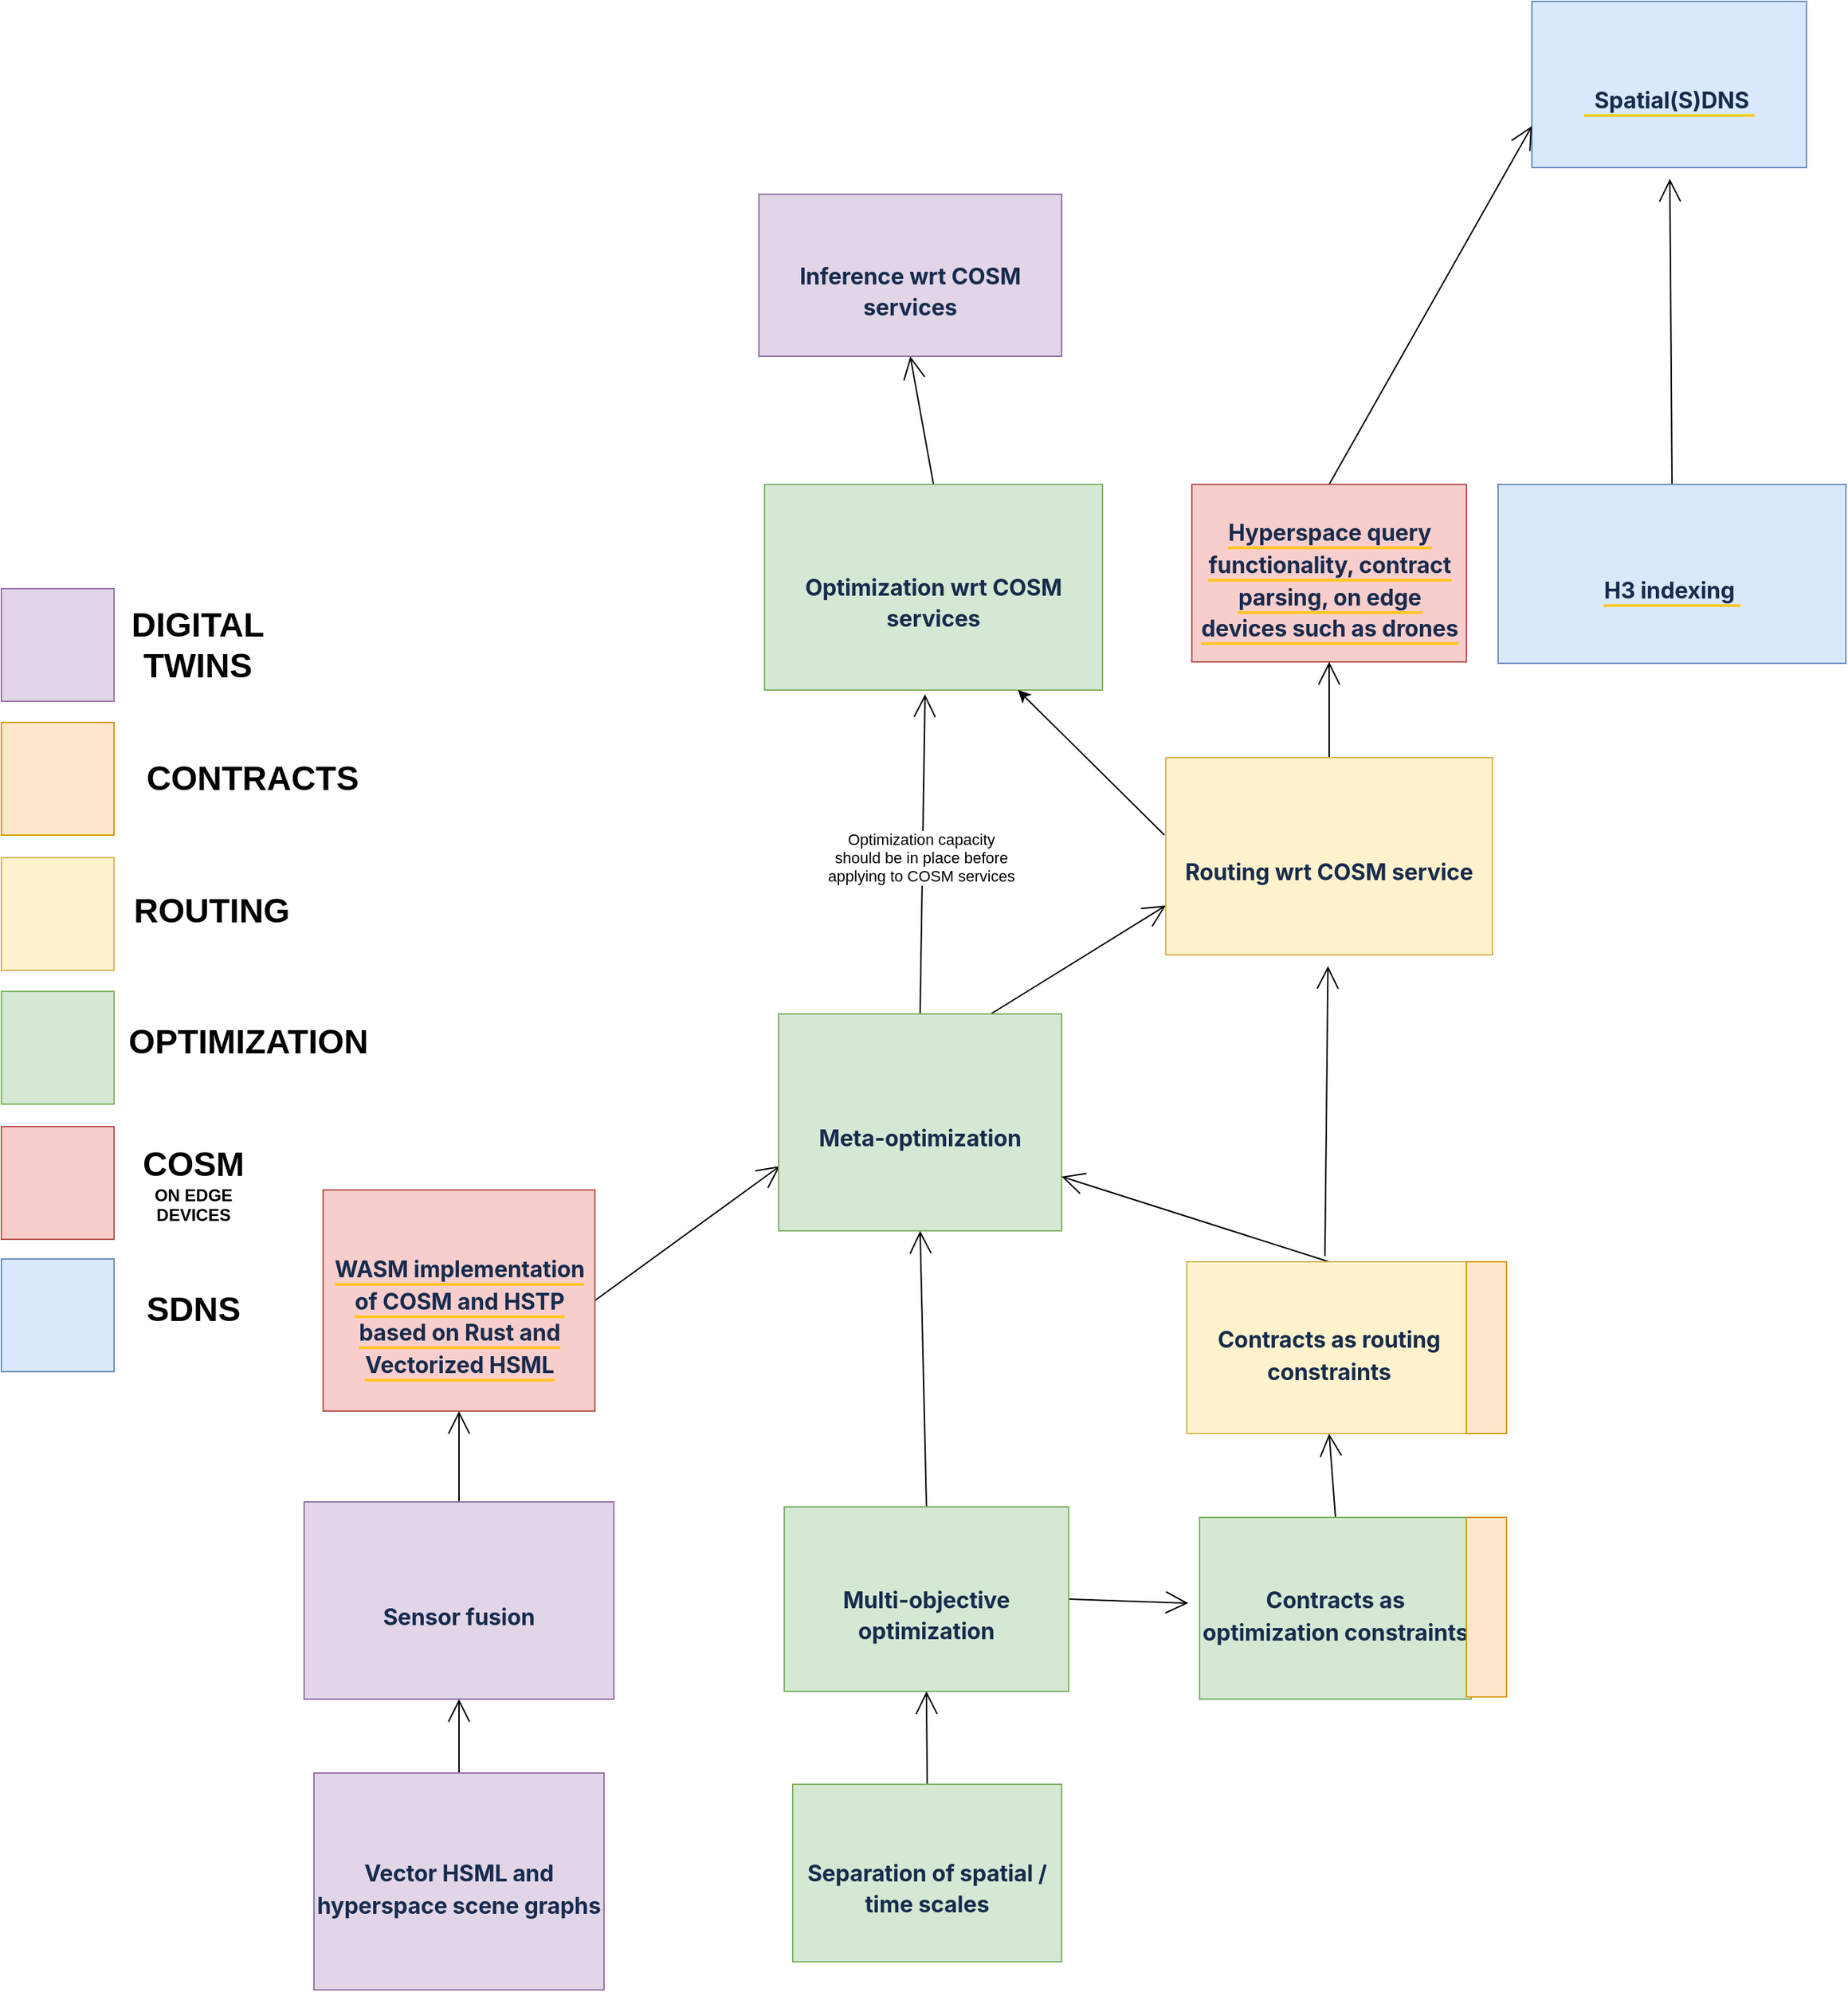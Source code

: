 <mxfile version="20.2.7" type="github">
  <diagram id="7z78vcRJwoHjMP4bkD24" name="Page-1">
    <mxGraphModel dx="1422" dy="729" grid="0" gridSize="10" guides="1" tooltips="1" connect="1" arrows="1" fold="1" page="0" pageScale="1" pageWidth="850" pageHeight="1100" math="0" shadow="0">
      <root>
        <mxCell id="0" />
        <mxCell id="1" parent="0" />
        <mxCell id="wH5RqpElglhxuyfyvfox-1" value="&lt;h4 style=&quot;margin: 1.357em 0px 0px; padding: 0px; font-size: 16px; line-height: 1.428; color: rgb(23, 43, 77); letter-spacing: -0.003em; font-family: -apple-system, BlinkMacSystemFont, &amp;quot;Segoe UI&amp;quot;, Roboto, Oxygen, Ubuntu, &amp;quot;Fira Sans&amp;quot;, &amp;quot;Droid Sans&amp;quot;, &amp;quot;Helvetica Neue&amp;quot;, sans-serif; text-align: start;&quot; data-renderer-start-pos=&quot;1753&quot; id=&quot;Spatial(S)DNS----H3-indexing-–-A-lot-of-the-work-would-support-this-project,-but-the-end-would-have-to-lead-into-the--SDNS&quot;&gt;&lt;span style=&quot;cursor: pointer; border-bottom-width: 2px; border-bottom-style: solid; border-bottom-color: rgba(255, 196, 0, 0.82);&quot; class=&quot;inline-highlight&quot; data-id=&quot;642e6865-7614-46b1-a37f-4f377f6b59a0&quot; data-mark-annotation-type=&quot;inlineComment&quot; data-mark-type=&quot;annotation&quot; data-renderer-mark=&quot;true&quot; id=&quot;642e6865-7614-46b1-a37f-4f377f6b59a0&quot;&gt;&amp;nbsp; Spatial(S)DNS&amp;nbsp;&lt;/span&gt;&lt;/h4&gt;" style="rounded=0;whiteSpace=wrap;html=1;hachureGap=4;fillColor=#dae8fc;strokeColor=#6c8ebf;" parent="1" vertex="1">
          <mxGeometry x="1168" y="50" width="195" height="118" as="geometry" />
        </mxCell>
        <mxCell id="9oQ9O6FbsVemTm-6UywY-12" style="edgeStyle=none;curved=1;rounded=0;orthogonalLoop=1;jettySize=auto;html=1;exitX=1;exitY=0.5;exitDx=0;exitDy=0;endArrow=open;startSize=14;endSize=14;sourcePerimeterSpacing=8;targetPerimeterSpacing=8;entryX=0.005;entryY=0.701;entryDx=0;entryDy=0;entryPerimeter=0;" parent="1" source="wH5RqpElglhxuyfyvfox-2" target="wH5RqpElglhxuyfyvfox-8" edge="1">
          <mxGeometry relative="1" as="geometry" />
        </mxCell>
        <mxCell id="wH5RqpElglhxuyfyvfox-2" value="&lt;h4 style=&quot;margin: 1.357em 0px 0px; padding: 0px; font-size: 16px; line-height: 1.428; color: rgb(23, 43, 77); letter-spacing: -0.003em; font-family: -apple-system, BlinkMacSystemFont, &amp;quot;Segoe UI&amp;quot;, Roboto, Oxygen, Ubuntu, &amp;quot;Fira Sans&amp;quot;, &amp;quot;Droid Sans&amp;quot;, &amp;quot;Helvetica Neue&amp;quot;, sans-serif;&quot; data-renderer-start-pos=&quot;1941&quot; id=&quot;WASM-implementation-of-COSM-and-HSTP-based-on-Rust-and-Vectorized-HSML&quot;&gt;&lt;span style=&quot;cursor: pointer; border-bottom-width: 2px; border-bottom-style: solid; border-bottom-color: rgba(255, 196, 0, 0.82);&quot; class=&quot;inline-highlight&quot; data-id=&quot;642e6865-7614-46b1-a37f-4f377f6b59a0&quot; data-mark-annotation-type=&quot;inlineComment&quot; data-mark-type=&quot;annotation&quot; data-renderer-mark=&quot;true&quot; id=&quot;642e6865-7614-46b1-a37f-4f377f6b59a0&quot;&gt;WASM implementation of COSM and HSTP based on Rust and Vectorized HSML&lt;/span&gt;&lt;/h4&gt;" style="rounded=0;whiteSpace=wrap;html=1;hachureGap=4;fillColor=#f8cecc;strokeColor=#b85450;align=center;" parent="1" vertex="1">
          <mxGeometry x="309.5" y="894" width="193" height="157" as="geometry" />
        </mxCell>
        <mxCell id="9oQ9O6FbsVemTm-6UywY-22" style="edgeStyle=none;curved=1;rounded=0;orthogonalLoop=1;jettySize=auto;html=1;exitX=0.5;exitY=0;exitDx=0;exitDy=0;endArrow=open;startSize=14;endSize=14;sourcePerimeterSpacing=8;targetPerimeterSpacing=8;entryX=0;entryY=0.75;entryDx=0;entryDy=0;" parent="1" source="wH5RqpElglhxuyfyvfox-4" target="wH5RqpElglhxuyfyvfox-1" edge="1">
          <mxGeometry relative="1" as="geometry">
            <mxPoint x="1155" y="294" as="targetPoint" />
          </mxGeometry>
        </mxCell>
        <mxCell id="wH5RqpElglhxuyfyvfox-4" value="&lt;h4 style=&quot;margin: 10px 0px 0px; padding: 0px; font-size: 16px; line-height: 1.428; color: rgb(23, 43, 77); letter-spacing: -0.003em; font-family: -apple-system, BlinkMacSystemFont, &amp;quot;Segoe UI&amp;quot;, Roboto, Oxygen, Ubuntu, &amp;quot;Fira Sans&amp;quot;, &amp;quot;Droid Sans&amp;quot;, &amp;quot;Helvetica Neue&amp;quot;, sans-serif;&quot; data-renderer-start-pos=&quot;2013&quot; id=&quot;Hyperspace-query-functionality,-contract-parsing,--on-edge-devices-such-as-drones.&quot;&gt;&lt;span style=&quot;cursor: pointer; border-bottom-width: 2px; border-bottom-style: solid; border-bottom-color: rgba(255, 196, 0, 0.82);&quot; class=&quot;inline-highlight&quot; data-id=&quot;642e6865-7614-46b1-a37f-4f377f6b59a0&quot; data-mark-annotation-type=&quot;inlineComment&quot; data-mark-type=&quot;annotation&quot; data-renderer-mark=&quot;true&quot; id=&quot;642e6865-7614-46b1-a37f-4f377f6b59a0&quot;&gt;Hyperspace query functionality, contract parsing,  on edge devices such as drones&lt;/span&gt;&lt;/h4&gt;" style="rounded=0;whiteSpace=wrap;html=1;hachureGap=4;fillColor=#f8cecc;strokeColor=#b85450;align=center;" parent="1" vertex="1">
          <mxGeometry x="926.5" y="393" width="195" height="126" as="geometry" />
        </mxCell>
        <mxCell id="9oQ9O6FbsVemTm-6UywY-15" style="edgeStyle=none;curved=1;rounded=0;orthogonalLoop=1;jettySize=auto;html=1;exitX=0.5;exitY=0;exitDx=0;exitDy=0;entryX=0.5;entryY=1;entryDx=0;entryDy=0;endArrow=open;startSize=14;endSize=14;sourcePerimeterSpacing=8;targetPerimeterSpacing=8;" parent="1" source="wH5RqpElglhxuyfyvfox-5" target="9oQ9O6FbsVemTm-6UywY-1" edge="1">
          <mxGeometry relative="1" as="geometry" />
        </mxCell>
        <mxCell id="wH5RqpElglhxuyfyvfox-5" value="&lt;h4 style=&quot;margin: 10px 0px 0px; padding: 0px; font-size: 16px; line-height: 1.428; color: rgb(23, 43, 77); letter-spacing: -0.003em; font-family: -apple-system, BlinkMacSystemFont, &amp;quot;Segoe UI&amp;quot;, Roboto, Oxygen, Ubuntu, &amp;quot;Fira Sans&amp;quot;, &amp;quot;Droid Sans&amp;quot;, &amp;quot;Helvetica Neue&amp;quot;, sans-serif;&quot; data-renderer-start-pos=&quot;2112&quot; id=&quot;Contracts-as-optimization-constraints&quot;&gt;Contracts as optimization constraints&lt;/h4&gt;" style="rounded=0;whiteSpace=wrap;html=1;hachureGap=4;fillColor=#d5e8d4;strokeColor=#82b366;align=center;" parent="1" vertex="1">
          <mxGeometry x="932" y="1126.5" width="193" height="129" as="geometry" />
        </mxCell>
        <mxCell id="9oQ9O6FbsVemTm-6UywY-14" style="edgeStyle=none;curved=1;rounded=0;orthogonalLoop=1;jettySize=auto;html=1;exitX=0.5;exitY=0;exitDx=0;exitDy=0;entryX=0.5;entryY=1;entryDx=0;entryDy=0;endArrow=open;startSize=14;endSize=14;sourcePerimeterSpacing=8;targetPerimeterSpacing=8;" parent="1" source="wH5RqpElglhxuyfyvfox-6" target="wH5RqpElglhxuyfyvfox-7" edge="1">
          <mxGeometry relative="1" as="geometry" />
        </mxCell>
        <mxCell id="wH5RqpElglhxuyfyvfox-6" value="&lt;h4 style=&quot;margin: 1.357em 0px 0px; padding: 0px; font-size: 16px; line-height: 1.428; color: rgb(23, 43, 77); letter-spacing: -0.003em; font-family: -apple-system, BlinkMacSystemFont, &amp;quot;Segoe UI&amp;quot;, Roboto, Oxygen, Ubuntu, &amp;quot;Fira Sans&amp;quot;, &amp;quot;Droid Sans&amp;quot;, &amp;quot;Helvetica Neue&amp;quot;, sans-serif;&quot; data-renderer-start-pos=&quot;2159&quot; id=&quot;Separation-of-spatial-/-time-scales&quot;&gt;Separation of spatial / time scales&lt;/h4&gt;" style="rounded=0;whiteSpace=wrap;html=1;hachureGap=4;fillColor=#d5e8d4;strokeColor=#82b366;align=center;" parent="1" vertex="1">
          <mxGeometry x="643" y="1316" width="191" height="126" as="geometry" />
        </mxCell>
        <mxCell id="9oQ9O6FbsVemTm-6UywY-11" style="edgeStyle=none;curved=1;rounded=0;orthogonalLoop=1;jettySize=auto;html=1;exitX=0.5;exitY=0;exitDx=0;exitDy=0;entryX=0.5;entryY=1;entryDx=0;entryDy=0;endArrow=open;startSize=14;endSize=14;sourcePerimeterSpacing=8;targetPerimeterSpacing=8;" parent="1" source="wH5RqpElglhxuyfyvfox-7" target="wH5RqpElglhxuyfyvfox-8" edge="1">
          <mxGeometry relative="1" as="geometry" />
        </mxCell>
        <mxCell id="9oQ9O6FbsVemTm-6UywY-16" style="edgeStyle=none;curved=1;rounded=0;orthogonalLoop=1;jettySize=auto;html=1;exitX=1;exitY=0.5;exitDx=0;exitDy=0;endArrow=open;startSize=14;endSize=14;sourcePerimeterSpacing=8;targetPerimeterSpacing=8;" parent="1" source="wH5RqpElglhxuyfyvfox-7" target="wH5RqpElglhxuyfyvfox-5" edge="1">
          <mxGeometry relative="1" as="geometry" />
        </mxCell>
        <mxCell id="wH5RqpElglhxuyfyvfox-7" value="&lt;h4 style=&quot;margin: 1.357em 0px 0px; padding: 0px; font-size: 16px; line-height: 1.428; color: rgb(23, 43, 77); letter-spacing: -0.003em; font-family: -apple-system, BlinkMacSystemFont, &amp;quot;Segoe UI&amp;quot;, Roboto, Oxygen, Ubuntu, &amp;quot;Fira Sans&amp;quot;, &amp;quot;Droid Sans&amp;quot;, &amp;quot;Helvetica Neue&amp;quot;, sans-serif;&quot; data-renderer-start-pos=&quot;2204&quot; id=&quot;Multi-objective-optimization&quot;&gt;Multi-objective optimization&lt;/h4&gt;" style="rounded=0;whiteSpace=wrap;html=1;hachureGap=4;fillColor=#d5e8d4;strokeColor=#82b366;align=center;" parent="1" vertex="1">
          <mxGeometry x="637" y="1119" width="202" height="131" as="geometry" />
        </mxCell>
        <mxCell id="9oQ9O6FbsVemTm-6UywY-17" style="edgeStyle=none;curved=1;rounded=0;orthogonalLoop=1;jettySize=auto;html=1;exitX=0.5;exitY=0;exitDx=0;exitDy=0;endArrow=open;startSize=14;endSize=14;sourcePerimeterSpacing=8;targetPerimeterSpacing=8;" parent="1" source="wH5RqpElglhxuyfyvfox-8" edge="1">
          <mxGeometry relative="1" as="geometry">
            <mxPoint x="737" y="542" as="targetPoint" />
          </mxGeometry>
        </mxCell>
        <mxCell id="6fWxtNXXJk7NK1VFURIJ-1" value="Optimization capacity&lt;br&gt;should be in place before&lt;br&gt;applying to COSM services" style="edgeLabel;html=1;align=center;verticalAlign=middle;resizable=0;points=[];" parent="9oQ9O6FbsVemTm-6UywY-17" vertex="1" connectable="0">
          <mxGeometry x="-0.022" y="1" relative="1" as="geometry">
            <mxPoint as="offset" />
          </mxGeometry>
        </mxCell>
        <mxCell id="9oQ9O6FbsVemTm-6UywY-18" style="edgeStyle=none;curved=1;rounded=0;orthogonalLoop=1;jettySize=auto;html=1;exitX=0.75;exitY=0;exitDx=0;exitDy=0;endArrow=open;startSize=14;endSize=14;sourcePerimeterSpacing=8;targetPerimeterSpacing=8;entryX=0;entryY=0.75;entryDx=0;entryDy=0;" parent="1" source="wH5RqpElglhxuyfyvfox-8" target="9oQ9O6FbsVemTm-6UywY-3" edge="1">
          <mxGeometry relative="1" as="geometry" />
        </mxCell>
        <mxCell id="wH5RqpElglhxuyfyvfox-8" value="&lt;h4 style=&quot;margin: 1.357em 0px 0px; padding: 0px; font-size: 16px; line-height: 1.428; color: rgb(23, 43, 77); letter-spacing: -0.003em; font-family: -apple-system, BlinkMacSystemFont, &amp;quot;Segoe UI&amp;quot;, Roboto, Oxygen, Ubuntu, &amp;quot;Fira Sans&amp;quot;, &amp;quot;Droid Sans&amp;quot;, &amp;quot;Helvetica Neue&amp;quot;, sans-serif; text-align: start;&quot; data-renderer-start-pos=&quot;2243&quot; id=&quot;Meta-optimization&quot;&gt;Meta-optimization&lt;/h4&gt;" style="rounded=0;whiteSpace=wrap;html=1;hachureGap=4;fillColor=#d5e8d4;strokeColor=#82b366;" parent="1" vertex="1">
          <mxGeometry x="633" y="769" width="201" height="154" as="geometry" />
        </mxCell>
        <mxCell id="9oQ9O6FbsVemTm-6UywY-20" style="edgeStyle=none;curved=1;rounded=0;orthogonalLoop=1;jettySize=auto;html=1;exitX=0.5;exitY=0;exitDx=0;exitDy=0;endArrow=open;startSize=14;endSize=14;sourcePerimeterSpacing=8;targetPerimeterSpacing=8;entryX=0.5;entryY=1;entryDx=0;entryDy=0;" parent="1" source="wH5RqpElglhxuyfyvfox-9" target="9oQ9O6FbsVemTm-6UywY-6" edge="1">
          <mxGeometry relative="1" as="geometry">
            <mxPoint x="735" y="339" as="targetPoint" />
          </mxGeometry>
        </mxCell>
        <mxCell id="wH5RqpElglhxuyfyvfox-9" value="&lt;h4 style=&quot;margin: 1.357em 0px 0px; padding: 0px; font-size: 16px; line-height: 1.428; color: rgb(23, 43, 77); letter-spacing: -0.003em; font-family: -apple-system, BlinkMacSystemFont, &amp;quot;Segoe UI&amp;quot;, Roboto, Oxygen, Ubuntu, &amp;quot;Fira Sans&amp;quot;, &amp;quot;Droid Sans&amp;quot;, &amp;quot;Helvetica Neue&amp;quot;, sans-serif;&quot; data-renderer-start-pos=&quot;2271&quot; id=&quot;Optimization-wrt-COSM-services&quot;&gt;Optimization wrt COSM services&lt;/h4&gt;" style="rounded=0;whiteSpace=wrap;html=1;hachureGap=4;fillColor=#d5e8d4;strokeColor=#82b366;imageAlign=center;align=center;" parent="1" vertex="1">
          <mxGeometry x="623" y="393" width="240" height="146" as="geometry" />
        </mxCell>
        <mxCell id="9oQ9O6FbsVemTm-6UywY-13" style="edgeStyle=none;curved=1;rounded=0;orthogonalLoop=1;jettySize=auto;html=1;exitX=0.5;exitY=0;exitDx=0;exitDy=0;entryX=1;entryY=0.75;entryDx=0;entryDy=0;endArrow=open;startSize=14;endSize=14;sourcePerimeterSpacing=8;targetPerimeterSpacing=8;" parent="1" source="9oQ9O6FbsVemTm-6UywY-1" target="wH5RqpElglhxuyfyvfox-8" edge="1">
          <mxGeometry relative="1" as="geometry" />
        </mxCell>
        <mxCell id="9oQ9O6FbsVemTm-6UywY-19" style="edgeStyle=none;curved=1;rounded=0;orthogonalLoop=1;jettySize=auto;html=1;endArrow=open;startSize=14;endSize=14;sourcePerimeterSpacing=8;targetPerimeterSpacing=8;" parent="1" target="9oQ9O6FbsVemTm-6UywY-3" edge="1">
          <mxGeometry relative="1" as="geometry">
            <mxPoint x="1021" y="941" as="sourcePoint" />
          </mxGeometry>
        </mxCell>
        <mxCell id="9oQ9O6FbsVemTm-6UywY-1" value="&lt;h4 style=&quot;margin: 10px 0px 0px; padding: 0px; font-size: 16px; line-height: 1.428; color: rgb(23, 43, 77); letter-spacing: -0.003em; font-family: -apple-system, BlinkMacSystemFont, &amp;quot;Segoe UI&amp;quot;, Roboto, Oxygen, Ubuntu, &amp;quot;Fira Sans&amp;quot;, &amp;quot;Droid Sans&amp;quot;, &amp;quot;Helvetica Neue&amp;quot;, sans-serif;&quot; data-renderer-start-pos=&quot;2320&quot; id=&quot;Contracts-as-routing-constraints&quot;&gt;Contracts as routing constraints&lt;/h4&gt;" style="rounded=0;whiteSpace=wrap;html=1;hachureGap=4;fillColor=#fff2cc;strokeColor=#d6b656;align=center;" parent="1" vertex="1">
          <mxGeometry x="923" y="945" width="202" height="122" as="geometry" />
        </mxCell>
        <mxCell id="9oQ9O6FbsVemTm-6UywY-21" style="edgeStyle=none;curved=1;rounded=0;orthogonalLoop=1;jettySize=auto;html=1;exitX=0.5;exitY=0;exitDx=0;exitDy=0;entryX=0.5;entryY=1;entryDx=0;entryDy=0;endArrow=open;startSize=14;endSize=14;sourcePerimeterSpacing=8;targetPerimeterSpacing=8;" parent="1" source="9oQ9O6FbsVemTm-6UywY-3" target="wH5RqpElglhxuyfyvfox-4" edge="1">
          <mxGeometry relative="1" as="geometry" />
        </mxCell>
        <mxCell id="9oQ9O6FbsVemTm-6UywY-3" value="&lt;h4 style=&quot;margin: 1.357em 0px 0px; padding: 0px; font-size: 16px; line-height: 1.428; color: rgb(23, 43, 77); letter-spacing: -0.003em; font-family: -apple-system, BlinkMacSystemFont, &amp;quot;Segoe UI&amp;quot;, Roboto, Oxygen, Ubuntu, &amp;quot;Fira Sans&amp;quot;, &amp;quot;Droid Sans&amp;quot;, &amp;quot;Helvetica Neue&amp;quot;, sans-serif;&quot; data-renderer-start-pos=&quot;2362&quot; id=&quot;Routing-wrt-COSM-services&quot;&gt;Routing wrt COSM service&lt;/h4&gt;" style="rounded=0;whiteSpace=wrap;html=1;hachureGap=4;fillColor=#fff2cc;strokeColor=#d6b656;align=center;verticalAlign=middle;" parent="1" vertex="1">
          <mxGeometry x="908" y="587" width="232" height="140" as="geometry" />
        </mxCell>
        <mxCell id="9oQ9O6FbsVemTm-6UywY-9" style="edgeStyle=none;curved=1;rounded=0;orthogonalLoop=1;jettySize=auto;html=1;exitX=0.5;exitY=0;exitDx=0;exitDy=0;entryX=0.5;entryY=1;entryDx=0;entryDy=0;endArrow=open;startSize=14;endSize=14;sourcePerimeterSpacing=8;targetPerimeterSpacing=8;" parent="1" source="9oQ9O6FbsVemTm-6UywY-4" target="9oQ9O6FbsVemTm-6UywY-5" edge="1">
          <mxGeometry relative="1" as="geometry" />
        </mxCell>
        <mxCell id="9oQ9O6FbsVemTm-6UywY-4" value="&lt;h4 style=&quot;margin: 10px 0px 0px; padding: 0px; font-size: 16px; line-height: 1.428; color: rgb(23, 43, 77); letter-spacing: -0.003em; font-family: -apple-system, BlinkMacSystemFont, &amp;quot;Segoe UI&amp;quot;, Roboto, Oxygen, Ubuntu, &amp;quot;Fira Sans&amp;quot;, &amp;quot;Droid Sans&amp;quot;, &amp;quot;Helvetica Neue&amp;quot;, sans-serif;&quot; data-renderer-start-pos=&quot;2412&quot; id=&quot;Vector-HSML-and--hyperspace-scene-graphs&quot;&gt;Vector HSML and  hyperspace scene graphs &lt;/h4&gt;" style="rounded=0;whiteSpace=wrap;html=1;hachureGap=4;fillColor=#e1d5e7;strokeColor=#9673a6;align=center;" parent="1" vertex="1">
          <mxGeometry x="303" y="1308" width="206" height="154" as="geometry" />
        </mxCell>
        <mxCell id="9oQ9O6FbsVemTm-6UywY-10" style="edgeStyle=none;curved=1;rounded=0;orthogonalLoop=1;jettySize=auto;html=1;exitX=0.5;exitY=0;exitDx=0;exitDy=0;entryX=0.5;entryY=1;entryDx=0;entryDy=0;endArrow=open;startSize=14;endSize=14;sourcePerimeterSpacing=8;targetPerimeterSpacing=8;" parent="1" source="9oQ9O6FbsVemTm-6UywY-5" target="wH5RqpElglhxuyfyvfox-2" edge="1">
          <mxGeometry relative="1" as="geometry" />
        </mxCell>
        <mxCell id="9oQ9O6FbsVemTm-6UywY-5" value="&lt;h4 style=&quot;margin: 1.357em 0px 0px; padding: 0px; font-size: 16px; line-height: 1.428; color: rgb(23, 43, 77); letter-spacing: -0.003em; font-family: -apple-system, BlinkMacSystemFont, &amp;quot;Segoe UI&amp;quot;, Roboto, Oxygen, Ubuntu, &amp;quot;Fira Sans&amp;quot;, &amp;quot;Droid Sans&amp;quot;, &amp;quot;Helvetica Neue&amp;quot;, sans-serif; text-align: start;&quot; data-renderer-start-pos=&quot;2463&quot; id=&quot;Sensor-fusion&quot;&gt;Sensor fusion&lt;/h4&gt;" style="rounded=0;whiteSpace=wrap;html=1;hachureGap=4;fillColor=#e1d5e7;strokeColor=#9673a6;" parent="1" vertex="1">
          <mxGeometry x="296" y="1115.5" width="220" height="140" as="geometry" />
        </mxCell>
        <mxCell id="9oQ9O6FbsVemTm-6UywY-6" value="&lt;h4 style=&quot;margin: 1.357em 0px 0px; padding: 0px; font-size: 16px; line-height: 1.428; color: rgb(23, 43, 77); letter-spacing: -0.003em; font-family: -apple-system, BlinkMacSystemFont, &amp;quot;Segoe UI&amp;quot;, Roboto, Oxygen, Ubuntu, &amp;quot;Fira Sans&amp;quot;, &amp;quot;Droid Sans&amp;quot;, &amp;quot;Helvetica Neue&amp;quot;, sans-serif;&quot; data-renderer-start-pos=&quot;2486&quot; id=&quot;Inference-wrt-COSM-services&quot;&gt;Inference wrt COSM services&lt;/h4&gt;" style="rounded=0;whiteSpace=wrap;html=1;hachureGap=4;fillColor=#e1d5e7;strokeColor=#9673a6;align=center;" parent="1" vertex="1">
          <mxGeometry x="619" y="187" width="215" height="115" as="geometry" />
        </mxCell>
        <mxCell id="9oQ9O6FbsVemTm-6UywY-23" style="edgeStyle=none;curved=1;rounded=0;orthogonalLoop=1;jettySize=auto;html=1;exitX=0.5;exitY=0;exitDx=0;exitDy=0;endArrow=open;startSize=14;endSize=14;sourcePerimeterSpacing=8;targetPerimeterSpacing=8;" parent="1" source="9oQ9O6FbsVemTm-6UywY-8" target="wH5RqpElglhxuyfyvfox-1" edge="1">
          <mxGeometry relative="1" as="geometry" />
        </mxCell>
        <mxCell id="9oQ9O6FbsVemTm-6UywY-8" value="&lt;h4 style=&quot;margin: 1.357em 0px 0px; padding: 0px; font-size: 16px; line-height: 1.428; color: rgb(23, 43, 77); letter-spacing: -0.003em; font-family: -apple-system, BlinkMacSystemFont, &amp;quot;Segoe UI&amp;quot;, Roboto, Oxygen, Ubuntu, &amp;quot;Fira Sans&amp;quot;, &amp;quot;Droid Sans&amp;quot;, &amp;quot;Helvetica Neue&amp;quot;, sans-serif; text-align: start;&quot; data-renderer-start-pos=&quot;1753&quot; id=&quot;Spatial(S)DNS----H3-indexing-–-A-lot-of-the-work-would-support-this-project,-but-the-end-would-have-to-lead-into-the--SDNS&quot;&gt;&lt;span style=&quot;cursor: pointer; border-bottom-width: 2px; border-bottom-style: solid; border-bottom-color: rgba(255, 196, 0, 0.82);&quot; class=&quot;inline-highlight&quot; data-id=&quot;642e6865-7614-46b1-a37f-4f377f6b59a0&quot; data-mark-annotation-type=&quot;inlineComment&quot; data-mark-type=&quot;annotation&quot; data-renderer-mark=&quot;true&quot; id=&quot;642e6865-7614-46b1-a37f-4f377f6b59a0&quot;&gt;H3 indexing&amp;nbsp;&lt;/span&gt;&lt;/h4&gt;" style="rounded=0;whiteSpace=wrap;html=1;hachureGap=4;fillColor=#dae8fc;strokeColor=#6c8ebf;" parent="1" vertex="1">
          <mxGeometry x="1144" y="393" width="247" height="127" as="geometry" />
        </mxCell>
        <mxCell id="6fWxtNXXJk7NK1VFURIJ-3" value="" style="endArrow=classic;html=1;rounded=0;entryX=0.75;entryY=1;entryDx=0;entryDy=0;exitX=-0.004;exitY=0.393;exitDx=0;exitDy=0;exitPerimeter=0;" parent="1" source="9oQ9O6FbsVemTm-6UywY-3" target="wH5RqpElglhxuyfyvfox-9" edge="1">
          <mxGeometry width="50" height="50" relative="1" as="geometry">
            <mxPoint x="837" y="504" as="sourcePoint" />
            <mxPoint x="887" y="454" as="targetPoint" />
          </mxGeometry>
        </mxCell>
        <mxCell id="6fWxtNXXJk7NK1VFURIJ-6" value="" style="whiteSpace=wrap;html=1;aspect=fixed;labelBackgroundColor=#FFFFFF;fillColor=#e1d5e7;strokeColor=#9673a6;" parent="1" vertex="1">
          <mxGeometry x="81" y="467" width="80" height="80" as="geometry" />
        </mxCell>
        <mxCell id="6fWxtNXXJk7NK1VFURIJ-8" value="&lt;b&gt;&lt;font style=&quot;font-size: 24px;&quot;&gt;DIGITAL&lt;br&gt;TWINS&lt;/font&gt;&lt;br&gt;&lt;/b&gt;" style="text;html=1;resizable=0;autosize=1;align=center;verticalAlign=middle;points=[];fillColor=none;strokeColor=none;rounded=0;labelBackgroundColor=#FFFFFF;" parent="1" vertex="1">
          <mxGeometry x="163" y="473" width="113" height="68" as="geometry" />
        </mxCell>
        <mxCell id="6fWxtNXXJk7NK1VFURIJ-9" value="" style="whiteSpace=wrap;html=1;aspect=fixed;labelBackgroundColor=#FFFFFF;fillColor=#fff2cc;strokeColor=#d6b656;" parent="1" vertex="1">
          <mxGeometry x="81" y="658" width="80" height="80" as="geometry" />
        </mxCell>
        <mxCell id="6fWxtNXXJk7NK1VFURIJ-10" value="&lt;b&gt;&lt;font size=&quot;5&quot;&gt;ROUTING&lt;/font&gt;&lt;br&gt;&lt;/b&gt;" style="text;html=1;resizable=0;autosize=1;align=center;verticalAlign=middle;points=[];fillColor=none;strokeColor=none;rounded=0;labelBackgroundColor=#FFFFFF;" parent="1" vertex="1">
          <mxGeometry x="165" y="676" width="129" height="40" as="geometry" />
        </mxCell>
        <mxCell id="6fWxtNXXJk7NK1VFURIJ-11" value="" style="whiteSpace=wrap;html=1;aspect=fixed;labelBackgroundColor=#FFFFFF;fillColor=#d5e8d4;strokeColor=#82b366;" parent="1" vertex="1">
          <mxGeometry x="81" y="753" width="80" height="80" as="geometry" />
        </mxCell>
        <mxCell id="6fWxtNXXJk7NK1VFURIJ-12" value="&lt;b&gt;&lt;font size=&quot;5&quot;&gt;OPTIMIZATION&lt;/font&gt;&lt;br&gt;&lt;/b&gt;" style="text;html=1;resizable=0;autosize=1;align=center;verticalAlign=middle;points=[];fillColor=none;strokeColor=none;rounded=0;labelBackgroundColor=#FFFFFF;" parent="1" vertex="1">
          <mxGeometry x="161" y="769" width="189" height="40" as="geometry" />
        </mxCell>
        <mxCell id="6fWxtNXXJk7NK1VFURIJ-13" value="" style="whiteSpace=wrap;html=1;aspect=fixed;labelBackgroundColor=#FFFFFF;fillColor=#f8cecc;strokeColor=#b85450;" parent="1" vertex="1">
          <mxGeometry x="81" y="849" width="80" height="80" as="geometry" />
        </mxCell>
        <mxCell id="6fWxtNXXJk7NK1VFURIJ-14" value="&lt;b&gt;&lt;font size=&quot;5&quot;&gt;COSM&lt;br&gt;&lt;/font&gt;ON EDGE&lt;br&gt;DEVICES&lt;br&gt;&lt;/b&gt;" style="text;html=1;resizable=0;autosize=1;align=center;verticalAlign=middle;points=[];fillColor=none;strokeColor=none;rounded=0;labelBackgroundColor=#FFFFFF;" parent="1" vertex="1">
          <mxGeometry x="172" y="856" width="90" height="67" as="geometry" />
        </mxCell>
        <mxCell id="6fWxtNXXJk7NK1VFURIJ-15" value="" style="whiteSpace=wrap;html=1;aspect=fixed;labelBackgroundColor=#FFFFFF;fillColor=#dae8fc;strokeColor=#6c8ebf;" parent="1" vertex="1">
          <mxGeometry x="81" y="943" width="80" height="80" as="geometry" />
        </mxCell>
        <mxCell id="6fWxtNXXJk7NK1VFURIJ-16" value="&lt;b&gt;&lt;font size=&quot;5&quot;&gt;SDNS&lt;/font&gt;&lt;br&gt;&lt;/b&gt;" style="text;html=1;resizable=0;autosize=1;align=center;verticalAlign=middle;points=[];fillColor=none;strokeColor=none;rounded=0;labelBackgroundColor=#FFFFFF;" parent="1" vertex="1">
          <mxGeometry x="174.5" y="959" width="85" height="40" as="geometry" />
        </mxCell>
        <mxCell id="6fWxtNXXJk7NK1VFURIJ-18" value="" style="rounded=0;whiteSpace=wrap;html=1;labelBackgroundColor=#FFFFFF;fontSize=24;fillColor=#ffe6cc;strokeColor=#d79b00;" parent="1" vertex="1">
          <mxGeometry x="1121.5" y="945" width="28.5" height="122" as="geometry" />
        </mxCell>
        <mxCell id="6fWxtNXXJk7NK1VFURIJ-19" value="" style="rounded=0;whiteSpace=wrap;html=1;labelBackgroundColor=#FFFFFF;fontSize=24;fillColor=#ffe6cc;strokeColor=#d79b00;" parent="1" vertex="1">
          <mxGeometry x="1121.5" y="1126.5" width="28.5" height="127.5" as="geometry" />
        </mxCell>
        <mxCell id="6fWxtNXXJk7NK1VFURIJ-20" value="" style="whiteSpace=wrap;html=1;aspect=fixed;labelBackgroundColor=#FFFFFF;fillColor=#ffe6cc;strokeColor=#d79b00;" parent="1" vertex="1">
          <mxGeometry x="81" y="562" width="80" height="80" as="geometry" />
        </mxCell>
        <mxCell id="6fWxtNXXJk7NK1VFURIJ-21" value="&lt;b&gt;&lt;font size=&quot;5&quot;&gt;CONTRACTS&lt;/font&gt;&lt;br&gt;&lt;/b&gt;" style="text;html=1;resizable=0;autosize=1;align=center;verticalAlign=middle;points=[];fillColor=none;strokeColor=none;rounded=0;labelBackgroundColor=#FFFFFF;" parent="1" vertex="1">
          <mxGeometry x="174.5" y="582" width="169" height="40" as="geometry" />
        </mxCell>
      </root>
    </mxGraphModel>
  </diagram>
</mxfile>
